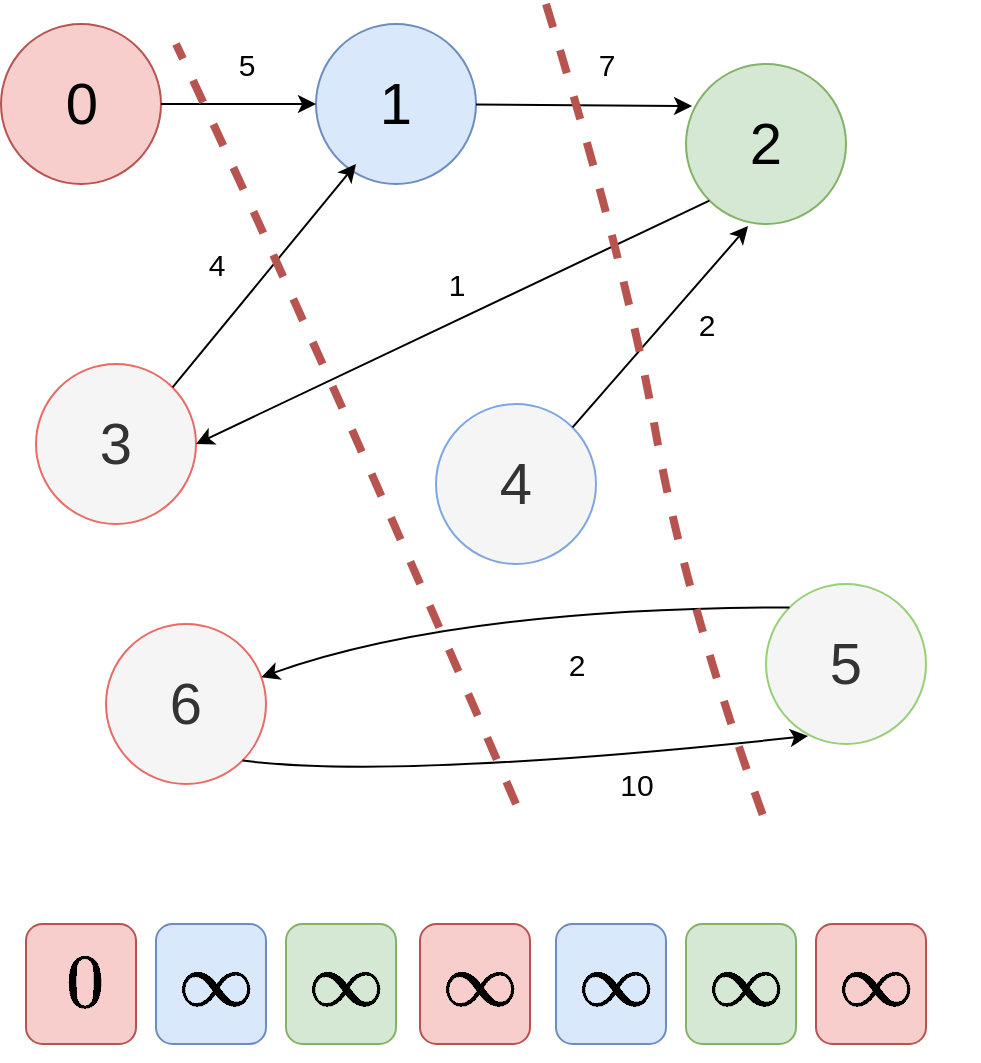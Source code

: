 <mxfile version="13.1.14" type="device"><diagram id="1HiiMat8YmdHDUs2SUyV" name="Page-1"><mxGraphModel dx="667" dy="878" grid="1" gridSize="10" guides="1" tooltips="1" connect="1" arrows="1" fold="1" page="1" pageScale="1" pageWidth="600" pageHeight="550" math="1" shadow="0"><root><mxCell id="0"/><mxCell id="1" parent="0"/><mxCell id="mdkYmymOHdari6JYrVn2-1" value="6" style="ellipse;whiteSpace=wrap;html=1;aspect=fixed;fontSize=29;fillColor=#f5f5f5;strokeColor=#EA6B66;fontColor=#333333;" parent="1" vertex="1"><mxGeometry x="65" y="320" width="80" height="80" as="geometry"/></mxCell><mxCell id="mdkYmymOHdari6JYrVn2-2" value="5" style="ellipse;whiteSpace=wrap;html=1;aspect=fixed;fontSize=29;fillColor=#f5f5f5;strokeColor=#97D077;fontColor=#333333;" parent="1" vertex="1"><mxGeometry x="395" y="300" width="80" height="80" as="geometry"/></mxCell><mxCell id="mdkYmymOHdari6JYrVn2-3" value="4" style="ellipse;whiteSpace=wrap;html=1;aspect=fixed;fontSize=29;fillColor=#F5F5F5;strokeColor=#7EA6E0;fontColor=#333333;" parent="1" vertex="1"><mxGeometry x="230" y="210" width="80" height="80" as="geometry"/></mxCell><mxCell id="mdkYmymOHdari6JYrVn2-4" value="3" style="ellipse;whiteSpace=wrap;html=1;aspect=fixed;fontSize=29;fillColor=#f5f5f5;strokeColor=#EA6B66;fontColor=#333333;" parent="1" vertex="1"><mxGeometry x="30" y="190" width="80" height="80" as="geometry"/></mxCell><mxCell id="mdkYmymOHdari6JYrVn2-5" value="2" style="ellipse;whiteSpace=wrap;html=1;aspect=fixed;fontSize=29;fillColor=#d5e8d4;strokeColor=#82b366;" parent="1" vertex="1"><mxGeometry x="355" y="40" width="80" height="80" as="geometry"/></mxCell><mxCell id="mdkYmymOHdari6JYrVn2-6" value="1" style="ellipse;whiteSpace=wrap;html=1;aspect=fixed;fontSize=29;fillColor=#dae8fc;strokeColor=#6c8ebf;" parent="1" vertex="1"><mxGeometry x="170" y="20" width="80" height="80" as="geometry"/></mxCell><mxCell id="mdkYmymOHdari6JYrVn2-7" value="0" style="ellipse;whiteSpace=wrap;html=1;aspect=fixed;fontSize=29;fillColor=#f8cecc;strokeColor=#b85450;" parent="1" vertex="1"><mxGeometry x="12.5" y="20" width="80" height="80" as="geometry"/></mxCell><mxCell id="mdkYmymOHdari6JYrVn2-8" value="" style="endArrow=classic;html=1;fontSize=29;entryX=0;entryY=0.5;entryDx=0;entryDy=0;exitX=1;exitY=0.5;exitDx=0;exitDy=0;" parent="1" source="mdkYmymOHdari6JYrVn2-7" target="mdkYmymOHdari6JYrVn2-6" edge="1"><mxGeometry width="50" height="50" relative="1" as="geometry"><mxPoint x="70" y="250" as="sourcePoint"/><mxPoint x="120" y="200" as="targetPoint"/></mxGeometry></mxCell><mxCell id="mdkYmymOHdari6JYrVn2-9" value="" style="endArrow=classic;html=1;fontSize=29;entryX=0.038;entryY=0.263;entryDx=0;entryDy=0;entryPerimeter=0;" parent="1" source="mdkYmymOHdari6JYrVn2-6" target="mdkYmymOHdari6JYrVn2-5" edge="1"><mxGeometry width="50" height="50" relative="1" as="geometry"><mxPoint x="220" y="260" as="sourcePoint"/><mxPoint x="270" y="210" as="targetPoint"/></mxGeometry></mxCell><mxCell id="mdkYmymOHdari6JYrVn2-10" value="" style="endArrow=classic;html=1;fontSize=29;exitX=1;exitY=0;exitDx=0;exitDy=0;" parent="1" source="mdkYmymOHdari6JYrVn2-4" edge="1"><mxGeometry width="50" height="50" relative="1" as="geometry"><mxPoint x="290" y="100" as="sourcePoint"/><mxPoint x="190" y="90" as="targetPoint"/></mxGeometry></mxCell><mxCell id="mdkYmymOHdari6JYrVn2-11" value="" style="endArrow=classic;html=1;fontSize=29;exitX=0;exitY=1;exitDx=0;exitDy=0;entryX=1;entryY=0.5;entryDx=0;entryDy=0;" parent="1" source="mdkYmymOHdari6JYrVn2-5" target="mdkYmymOHdari6JYrVn2-4" edge="1"><mxGeometry width="50" height="50" relative="1" as="geometry"><mxPoint x="440" y="190" as="sourcePoint"/><mxPoint x="490" y="140" as="targetPoint"/></mxGeometry></mxCell><mxCell id="mdkYmymOHdari6JYrVn2-12" value="" style="endArrow=classic;html=1;fontSize=29;exitX=1;exitY=0;exitDx=0;exitDy=0;entryX=0.388;entryY=1.013;entryDx=0;entryDy=0;entryPerimeter=0;" parent="1" source="mdkYmymOHdari6JYrVn2-3" target="mdkYmymOHdari6JYrVn2-5" edge="1"><mxGeometry width="50" height="50" relative="1" as="geometry"><mxPoint x="570" y="310" as="sourcePoint"/><mxPoint x="620" y="260" as="targetPoint"/></mxGeometry></mxCell><mxCell id="mdkYmymOHdari6JYrVn2-13" value="" style="endArrow=classic;html=1;fontSize=29;curved=1;exitX=0;exitY=0;exitDx=0;exitDy=0;" parent="1" source="mdkYmymOHdari6JYrVn2-2" target="mdkYmymOHdari6JYrVn2-1" edge="1"><mxGeometry width="50" height="50" relative="1" as="geometry"><mxPoint x="340" y="322" as="sourcePoint"/><mxPoint x="220" y="260" as="targetPoint"/><Array as="points"><mxPoint x="240" y="312"/></Array></mxGeometry></mxCell><mxCell id="mdkYmymOHdari6JYrVn2-14" value="" style="endArrow=classic;html=1;fontSize=29;exitX=1;exitY=1;exitDx=0;exitDy=0;entryX=0.263;entryY=0.95;entryDx=0;entryDy=0;entryPerimeter=0;curved=1;" parent="1" source="mdkYmymOHdari6JYrVn2-1" target="mdkYmymOHdari6JYrVn2-2" edge="1"><mxGeometry width="50" height="50" relative="1" as="geometry"><mxPoint x="190" y="490" as="sourcePoint"/><mxPoint x="240" y="440" as="targetPoint"/><Array as="points"><mxPoint x="210" y="398"/></Array></mxGeometry></mxCell><mxCell id="mdkYmymOHdari6JYrVn2-15" value="5" style="text;html=1;align=center;verticalAlign=middle;resizable=0;points=[];autosize=1;fontSize=15;" parent="1" vertex="1"><mxGeometry x="125" y="30" width="20" height="20" as="geometry"/></mxCell><mxCell id="mdkYmymOHdari6JYrVn2-16" value="4" style="text;html=1;align=center;verticalAlign=middle;resizable=0;points=[];autosize=1;fontSize=15;" parent="1" vertex="1"><mxGeometry x="110" y="130" width="20" height="20" as="geometry"/></mxCell><mxCell id="mdkYmymOHdari6JYrVn2-17" value="1" style="text;html=1;align=center;verticalAlign=middle;resizable=0;points=[];autosize=1;fontSize=15;" parent="1" vertex="1"><mxGeometry x="230" y="140" width="20" height="20" as="geometry"/></mxCell><mxCell id="mdkYmymOHdari6JYrVn2-18" value="7" style="text;html=1;align=center;verticalAlign=middle;resizable=0;points=[];autosize=1;fontSize=15;" parent="1" vertex="1"><mxGeometry x="305" y="30" width="20" height="20" as="geometry"/></mxCell><mxCell id="mdkYmymOHdari6JYrVn2-19" value="2" style="text;html=1;align=center;verticalAlign=middle;resizable=0;points=[];autosize=1;fontSize=15;" parent="1" vertex="1"><mxGeometry x="355" y="160" width="20" height="20" as="geometry"/></mxCell><mxCell id="mdkYmymOHdari6JYrVn2-20" value="10" style="text;html=1;align=center;verticalAlign=middle;resizable=0;points=[];autosize=1;fontSize=15;" parent="1" vertex="1"><mxGeometry x="315" y="390" width="30" height="20" as="geometry"/></mxCell><mxCell id="mdkYmymOHdari6JYrVn2-21" value="2" style="text;html=1;align=center;verticalAlign=middle;resizable=0;points=[];autosize=1;fontSize=15;" parent="1" vertex="1"><mxGeometry x="290" y="330" width="20" height="20" as="geometry"/></mxCell><mxCell id="mdkYmymOHdari6JYrVn2-23" value="" style="endArrow=none;dashed=1;html=1;fontSize=15;curved=1;fillColor=#f8cecc;strokeColor=#b85450;strokeWidth=4;" parent="1" edge="1"><mxGeometry width="50" height="50" relative="1" as="geometry"><mxPoint x="270" y="410" as="sourcePoint"/><mxPoint x="100" y="30" as="targetPoint"/><Array as="points"><mxPoint x="175" y="190"/></Array></mxGeometry></mxCell><mxCell id="mdkYmymOHdari6JYrVn2-24" value="" style="endArrow=none;dashed=1;html=1;fontSize=15;curved=1;fillColor=#f8cecc;strokeColor=#b85450;strokeWidth=4;" parent="1" edge="1"><mxGeometry width="50" height="50" relative="1" as="geometry"><mxPoint x="285" y="10" as="sourcePoint"/><mxPoint x="395" y="420" as="targetPoint"/><Array as="points"><mxPoint x="325" y="140"/><mxPoint x="355" y="310"/></Array></mxGeometry></mxCell><mxCell id="EZbU-hN2SZjOLVy9wgXz-1" value="&lt;span style=&quot;font-size: 32px&quot;&gt;$$0 $$&lt;/span&gt;" style="rounded=1;whiteSpace=wrap;html=1;fillColor=#f8cecc;strokeColor=#b85450;spacing=12;spacingLeft=5;" vertex="1" parent="1"><mxGeometry x="25" y="470" width="55" height="60" as="geometry"/></mxCell><mxCell id="EZbU-hN2SZjOLVy9wgXz-2" value="&lt;span style=&quot;font-size: 32px&quot;&gt;$$\infty $$&lt;/span&gt;" style="rounded=1;whiteSpace=wrap;html=1;fillColor=#dae8fc;strokeColor=#6c8ebf;spacing=12;spacingLeft=5;" vertex="1" parent="1"><mxGeometry x="90" y="470" width="55" height="60" as="geometry"/></mxCell><mxCell id="EZbU-hN2SZjOLVy9wgXz-3" value="&lt;span style=&quot;font-size: 32px&quot;&gt;$$\infty $$&lt;/span&gt;" style="rounded=1;whiteSpace=wrap;html=1;fillColor=#d5e8d4;strokeColor=#82b366;spacing=12;spacingLeft=5;" vertex="1" parent="1"><mxGeometry x="155" y="470" width="55" height="60" as="geometry"/></mxCell><mxCell id="EZbU-hN2SZjOLVy9wgXz-4" value="&lt;span style=&quot;font-size: 32px&quot;&gt;$$\infty $$&lt;/span&gt;" style="rounded=1;whiteSpace=wrap;html=1;fillColor=#f8cecc;strokeColor=#b85450;spacing=12;spacingLeft=5;" vertex="1" parent="1"><mxGeometry x="222" y="470" width="55" height="60" as="geometry"/></mxCell><mxCell id="EZbU-hN2SZjOLVy9wgXz-5" value="&lt;span style=&quot;font-size: 32px&quot;&gt;$$\infty $$&lt;/span&gt;" style="rounded=1;whiteSpace=wrap;html=1;fillColor=#dae8fc;strokeColor=#6c8ebf;spacing=12;spacingLeft=5;" vertex="1" parent="1"><mxGeometry x="290" y="470" width="55" height="60" as="geometry"/></mxCell><mxCell id="EZbU-hN2SZjOLVy9wgXz-6" value="&lt;span style=&quot;font-size: 32px&quot;&gt;$$\infty $$&lt;/span&gt;" style="rounded=1;whiteSpace=wrap;html=1;fillColor=#d5e8d4;strokeColor=#82b366;spacing=12;spacingLeft=5;" vertex="1" parent="1"><mxGeometry x="355" y="470" width="55" height="60" as="geometry"/></mxCell><mxCell id="EZbU-hN2SZjOLVy9wgXz-7" value="&lt;span style=&quot;font-size: 32px&quot;&gt;$$\infty $$&lt;/span&gt;" style="rounded=1;whiteSpace=wrap;html=1;fillColor=#f8cecc;strokeColor=#b85450;spacing=12;spacingLeft=5;" vertex="1" parent="1"><mxGeometry x="420" y="470" width="55" height="60" as="geometry"/></mxCell></root></mxGraphModel></diagram></mxfile>